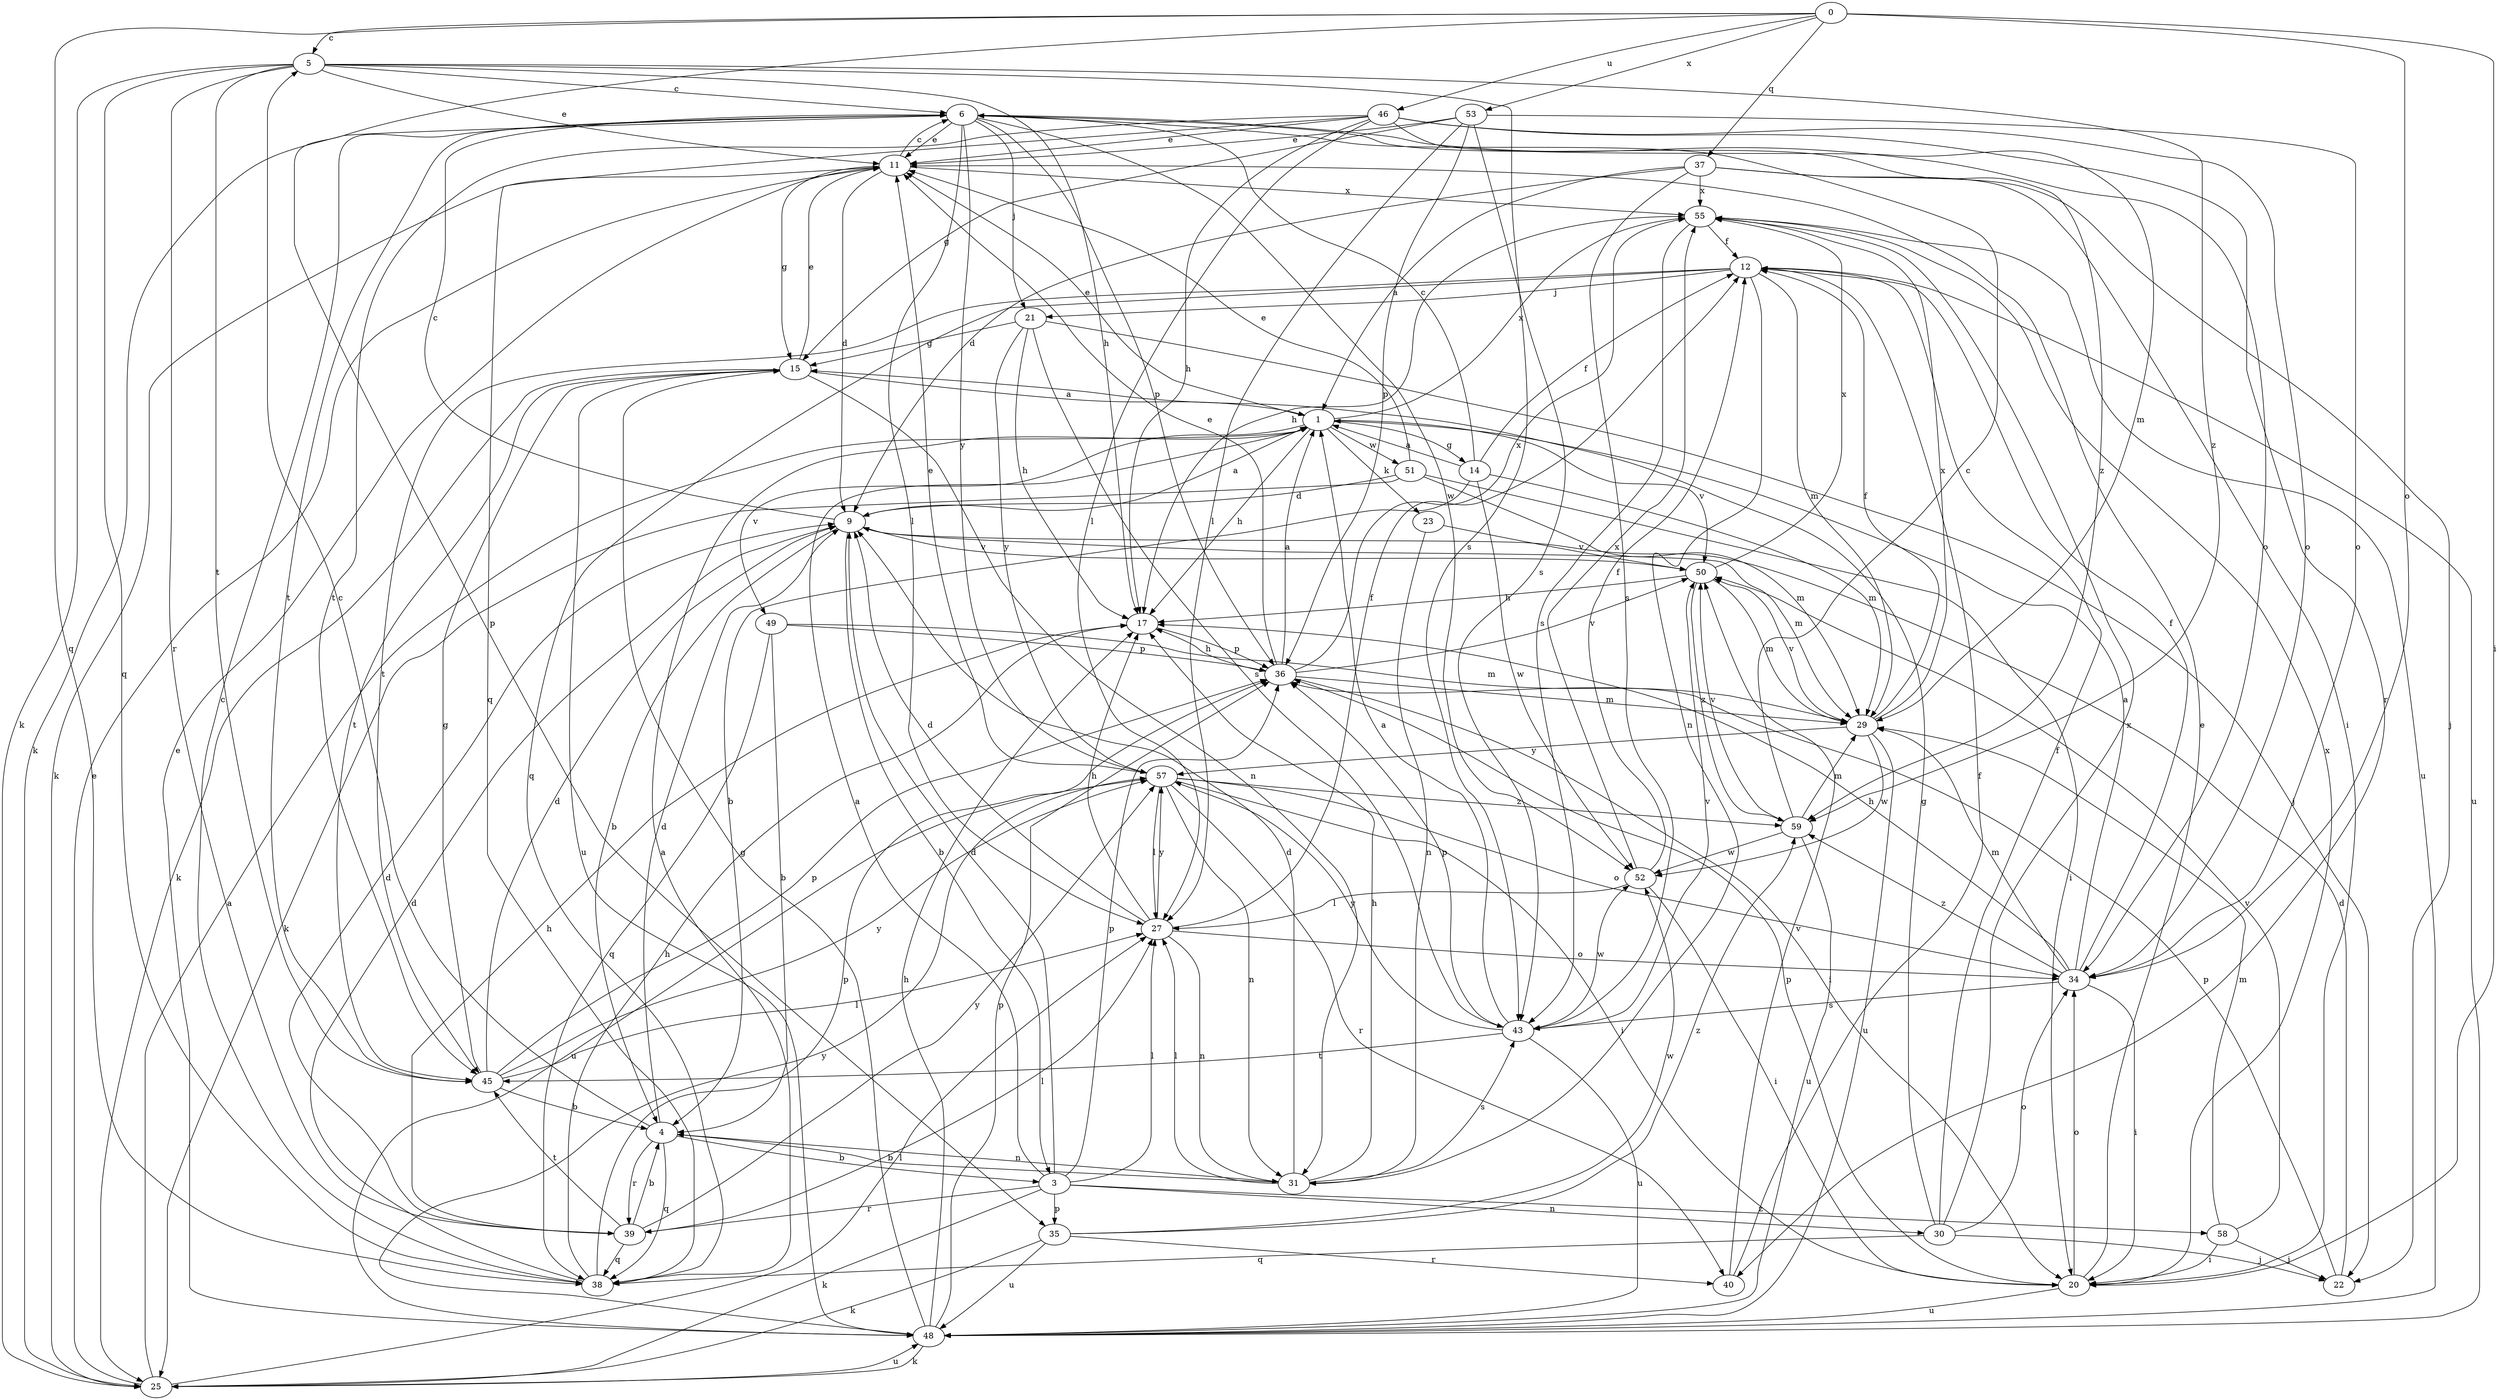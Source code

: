 strict digraph  {
0;
1;
3;
4;
5;
6;
9;
11;
12;
14;
15;
17;
20;
21;
22;
23;
25;
27;
29;
30;
31;
34;
35;
36;
37;
38;
39;
40;
43;
45;
46;
48;
49;
50;
51;
52;
53;
55;
57;
58;
59;
0 -> 5  [label=c];
0 -> 20  [label=i];
0 -> 34  [label=o];
0 -> 35  [label=p];
0 -> 37  [label=q];
0 -> 38  [label=q];
0 -> 46  [label=u];
0 -> 53  [label=x];
1 -> 11  [label=e];
1 -> 14  [label=g];
1 -> 17  [label=h];
1 -> 23  [label=k];
1 -> 49  [label=v];
1 -> 50  [label=v];
1 -> 51  [label=w];
1 -> 55  [label=x];
3 -> 1  [label=a];
3 -> 9  [label=d];
3 -> 25  [label=k];
3 -> 27  [label=l];
3 -> 30  [label=n];
3 -> 35  [label=p];
3 -> 36  [label=p];
3 -> 39  [label=r];
3 -> 58  [label=z];
4 -> 3  [label=b];
4 -> 5  [label=c];
4 -> 9  [label=d];
4 -> 31  [label=n];
4 -> 38  [label=q];
4 -> 39  [label=r];
5 -> 6  [label=c];
5 -> 11  [label=e];
5 -> 17  [label=h];
5 -> 25  [label=k];
5 -> 38  [label=q];
5 -> 39  [label=r];
5 -> 43  [label=s];
5 -> 45  [label=t];
5 -> 59  [label=z];
6 -> 11  [label=e];
6 -> 21  [label=j];
6 -> 25  [label=k];
6 -> 27  [label=l];
6 -> 34  [label=o];
6 -> 36  [label=p];
6 -> 45  [label=t];
6 -> 52  [label=w];
6 -> 57  [label=y];
6 -> 59  [label=z];
9 -> 1  [label=a];
9 -> 3  [label=b];
9 -> 4  [label=b];
9 -> 6  [label=c];
9 -> 29  [label=m];
9 -> 50  [label=v];
11 -> 6  [label=c];
11 -> 9  [label=d];
11 -> 15  [label=g];
11 -> 25  [label=k];
11 -> 55  [label=x];
12 -> 21  [label=j];
12 -> 29  [label=m];
12 -> 31  [label=n];
12 -> 38  [label=q];
12 -> 45  [label=t];
12 -> 48  [label=u];
14 -> 1  [label=a];
14 -> 4  [label=b];
14 -> 6  [label=c];
14 -> 12  [label=f];
14 -> 29  [label=m];
14 -> 52  [label=w];
15 -> 1  [label=a];
15 -> 11  [label=e];
15 -> 25  [label=k];
15 -> 31  [label=n];
15 -> 45  [label=t];
15 -> 48  [label=u];
17 -> 36  [label=p];
20 -> 11  [label=e];
20 -> 34  [label=o];
20 -> 36  [label=p];
20 -> 48  [label=u];
20 -> 55  [label=x];
21 -> 15  [label=g];
21 -> 17  [label=h];
21 -> 22  [label=j];
21 -> 43  [label=s];
21 -> 57  [label=y];
22 -> 9  [label=d];
22 -> 36  [label=p];
23 -> 31  [label=n];
23 -> 50  [label=v];
25 -> 1  [label=a];
25 -> 11  [label=e];
25 -> 27  [label=l];
25 -> 48  [label=u];
27 -> 9  [label=d];
27 -> 12  [label=f];
27 -> 17  [label=h];
27 -> 31  [label=n];
27 -> 34  [label=o];
27 -> 57  [label=y];
29 -> 12  [label=f];
29 -> 48  [label=u];
29 -> 50  [label=v];
29 -> 52  [label=w];
29 -> 55  [label=x];
29 -> 57  [label=y];
30 -> 12  [label=f];
30 -> 15  [label=g];
30 -> 22  [label=j];
30 -> 34  [label=o];
30 -> 38  [label=q];
30 -> 55  [label=x];
31 -> 4  [label=b];
31 -> 9  [label=d];
31 -> 17  [label=h];
31 -> 27  [label=l];
31 -> 43  [label=s];
34 -> 1  [label=a];
34 -> 12  [label=f];
34 -> 17  [label=h];
34 -> 20  [label=i];
34 -> 29  [label=m];
34 -> 43  [label=s];
34 -> 59  [label=z];
35 -> 25  [label=k];
35 -> 40  [label=r];
35 -> 48  [label=u];
35 -> 52  [label=w];
35 -> 59  [label=z];
36 -> 1  [label=a];
36 -> 11  [label=e];
36 -> 17  [label=h];
36 -> 20  [label=i];
36 -> 29  [label=m];
36 -> 50  [label=v];
36 -> 55  [label=x];
37 -> 1  [label=a];
37 -> 9  [label=d];
37 -> 20  [label=i];
37 -> 22  [label=j];
37 -> 43  [label=s];
37 -> 55  [label=x];
38 -> 1  [label=a];
38 -> 6  [label=c];
38 -> 9  [label=d];
38 -> 17  [label=h];
38 -> 36  [label=p];
39 -> 4  [label=b];
39 -> 9  [label=d];
39 -> 17  [label=h];
39 -> 27  [label=l];
39 -> 38  [label=q];
39 -> 45  [label=t];
39 -> 57  [label=y];
40 -> 12  [label=f];
40 -> 50  [label=v];
43 -> 1  [label=a];
43 -> 36  [label=p];
43 -> 45  [label=t];
43 -> 48  [label=u];
43 -> 50  [label=v];
43 -> 52  [label=w];
43 -> 57  [label=y];
45 -> 4  [label=b];
45 -> 9  [label=d];
45 -> 15  [label=g];
45 -> 27  [label=l];
45 -> 36  [label=p];
45 -> 57  [label=y];
46 -> 11  [label=e];
46 -> 17  [label=h];
46 -> 27  [label=l];
46 -> 29  [label=m];
46 -> 34  [label=o];
46 -> 38  [label=q];
46 -> 40  [label=r];
46 -> 45  [label=t];
48 -> 11  [label=e];
48 -> 15  [label=g];
48 -> 17  [label=h];
48 -> 25  [label=k];
48 -> 36  [label=p];
48 -> 57  [label=y];
49 -> 4  [label=b];
49 -> 29  [label=m];
49 -> 36  [label=p];
49 -> 38  [label=q];
50 -> 17  [label=h];
50 -> 29  [label=m];
50 -> 55  [label=x];
50 -> 59  [label=z];
51 -> 9  [label=d];
51 -> 11  [label=e];
51 -> 20  [label=i];
51 -> 25  [label=k];
51 -> 29  [label=m];
52 -> 12  [label=f];
52 -> 20  [label=i];
52 -> 27  [label=l];
52 -> 55  [label=x];
53 -> 11  [label=e];
53 -> 15  [label=g];
53 -> 27  [label=l];
53 -> 34  [label=o];
53 -> 36  [label=p];
53 -> 43  [label=s];
55 -> 12  [label=f];
55 -> 17  [label=h];
55 -> 43  [label=s];
55 -> 48  [label=u];
57 -> 11  [label=e];
57 -> 20  [label=i];
57 -> 27  [label=l];
57 -> 31  [label=n];
57 -> 34  [label=o];
57 -> 40  [label=r];
57 -> 48  [label=u];
57 -> 59  [label=z];
58 -> 20  [label=i];
58 -> 22  [label=j];
58 -> 29  [label=m];
58 -> 50  [label=v];
59 -> 6  [label=c];
59 -> 29  [label=m];
59 -> 48  [label=u];
59 -> 50  [label=v];
59 -> 52  [label=w];
}
